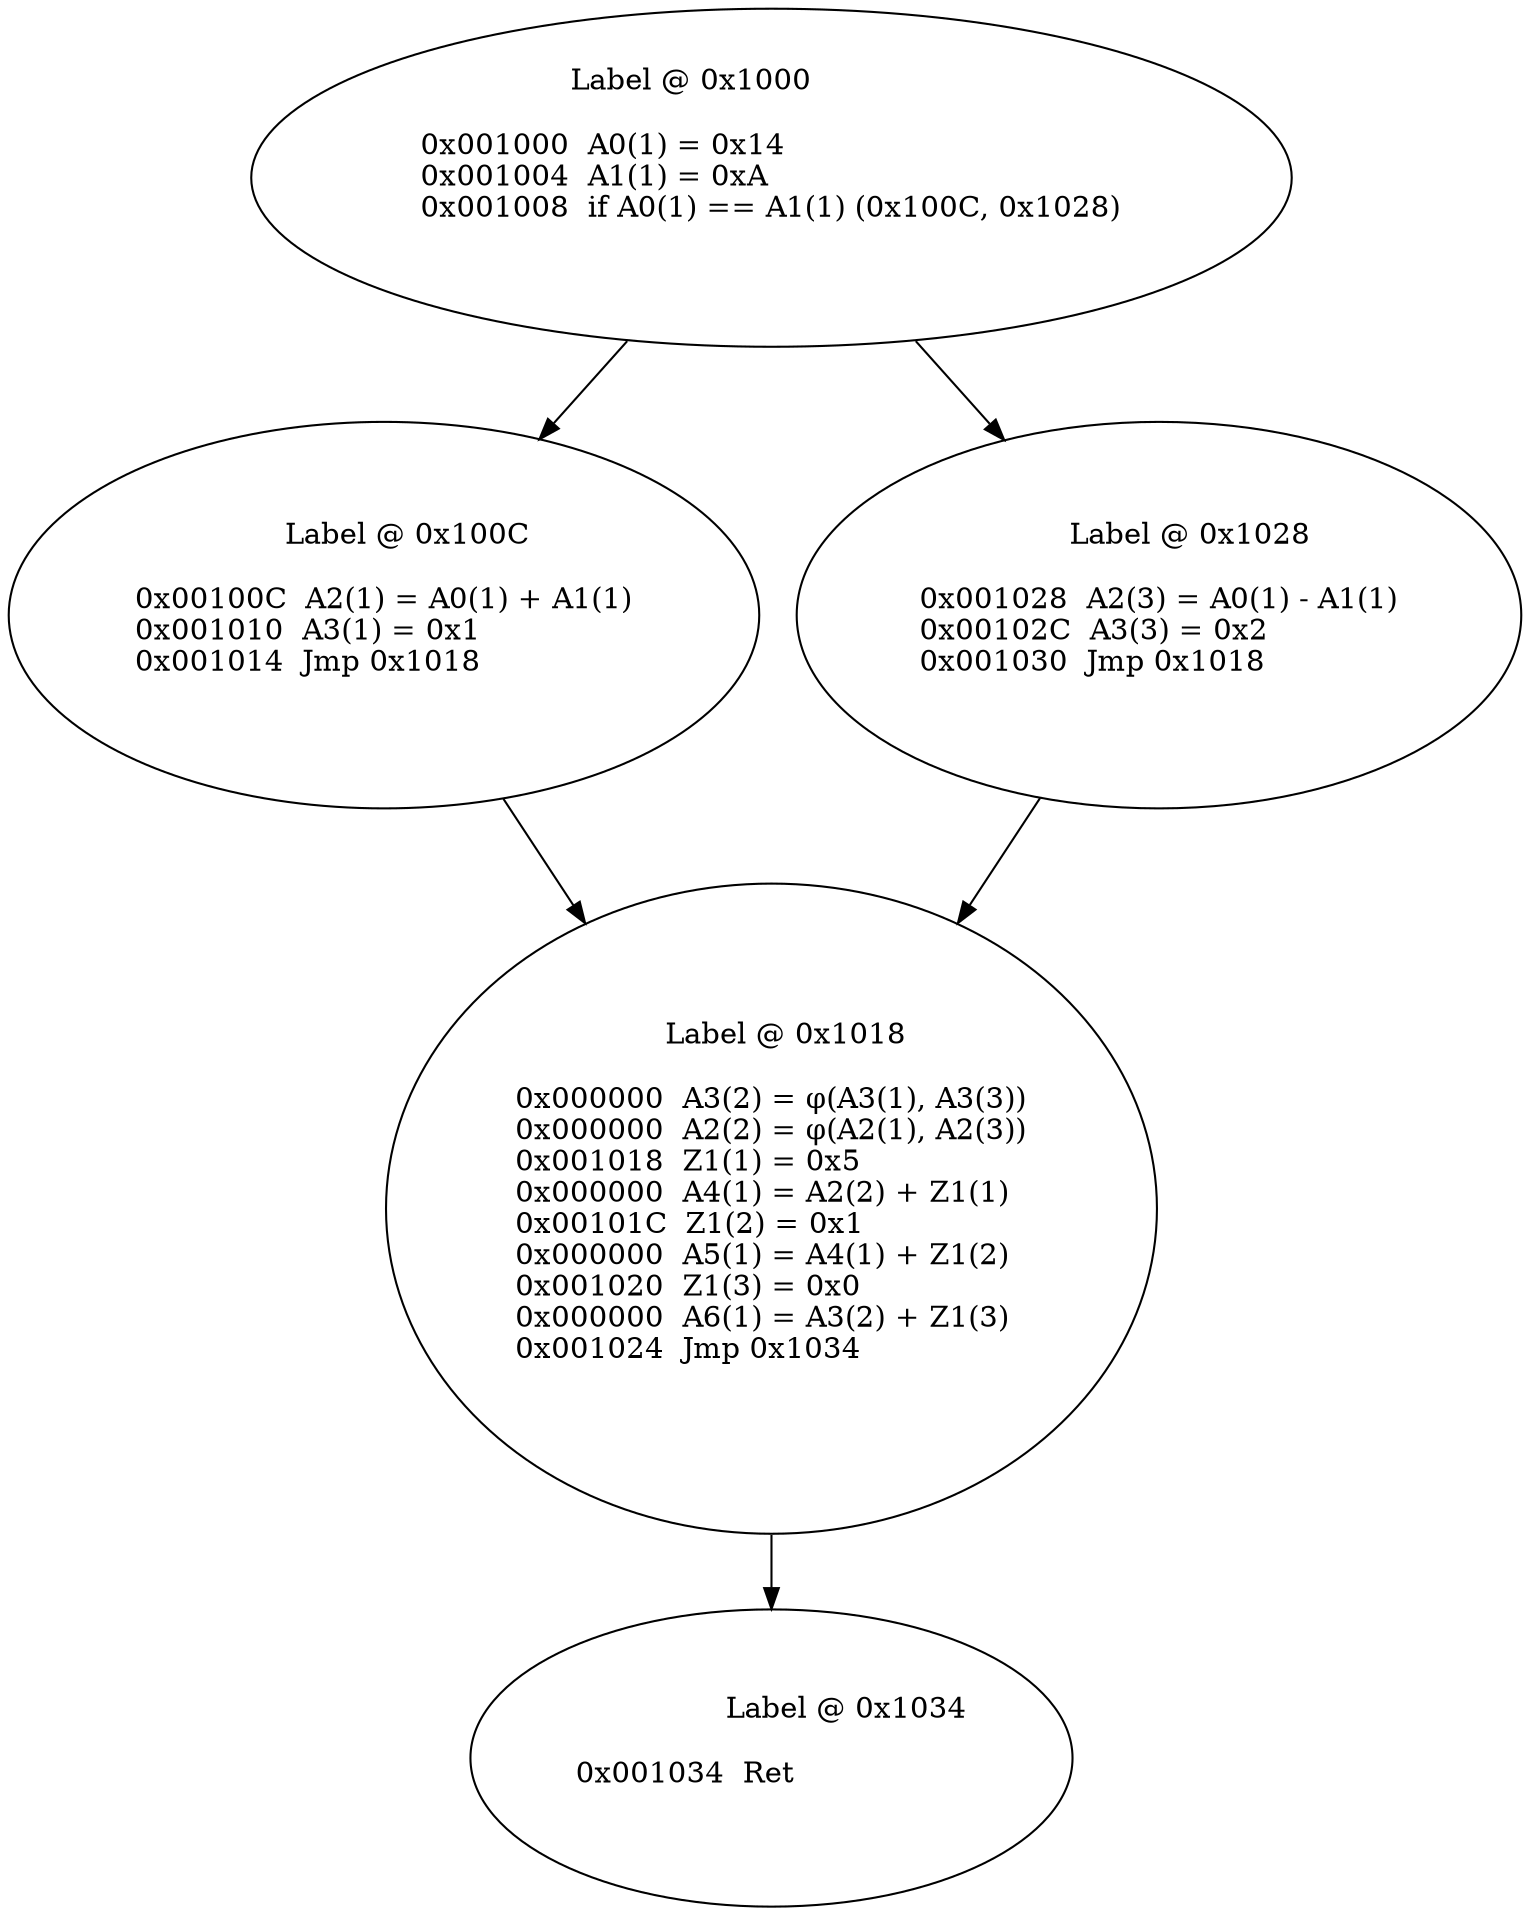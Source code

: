 digraph {
    0 [ label = "		Label @ 0x1000\l\l0x001000  A0(1) = 0x14\l0x001004  A1(1) = 0xA\l0x001008  if A0(1) == A1(1) (0x100C, 0x1028)\l\l " ]
    1 [ label = "\l		Label @ 0x100C\l\l0x00100C  A2(1) = A0(1) + A1(1)\l0x001010  A3(1) = 0x1\l0x001014  Jmp 0x1018\l\l " ]
    2 [ label = "\l		Label @ 0x1018\l\l0x000000  A3(2) = φ(A3(1), A3(3))\l0x000000  A2(2) = φ(A2(1), A2(3))\l0x001018  Z1(1) = 0x5\l0x000000  A4(1) = A2(2) + Z1(1)\l0x00101C  Z1(2) = 0x1\l0x000000  A5(1) = A4(1) + Z1(2)\l0x001020  Z1(3) = 0x0\l0x000000  A6(1) = A3(2) + Z1(3)\l0x001024  Jmp 0x1034\l\l " ]
    3 [ label = "\l		Label @ 0x1028\l\l0x001028  A2(3) = A0(1) - A1(1)\l0x00102C  A3(3) = 0x2\l0x001030  Jmp 0x1018\l\l " ]
    4 [ label = "\l		Label @ 0x1034\l\l0x001034  Ret\l\l " ]
    0 -> 1 [ ]
    0 -> 3 [ ]
    1 -> 2 [ ]
    2 -> 4 [ ]
    3 -> 2 [ ]
}
